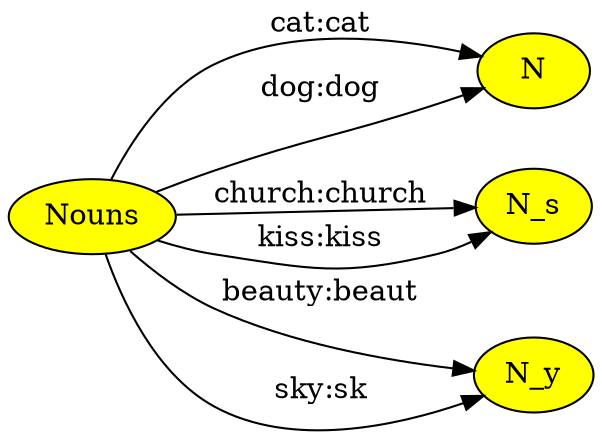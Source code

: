 // This graph generated with hfst-fst2txt
digraph "text(<stdin>)" {
charset = UTF8;
rankdir = LR;
node [shape=ellipse,style=filled,fillcolor=yellow]
"Nouns" [label="Nouns"] 
"N" [label="N"] 
"N_s" [label="N_s"] 
"N_y" [label="N_y"] 
"Nouns" -> "N" [label="cat:cat "];
"Nouns" -> "N" [label="dog:dog "];
"Nouns" -> "N_s" [label="church:church "];
"Nouns" -> "N_s" [label="kiss:kiss "];
"Nouns" -> "N_y" [label="beauty:beaut "];
"Nouns" -> "N_y" [label="sky:sk "];
}

